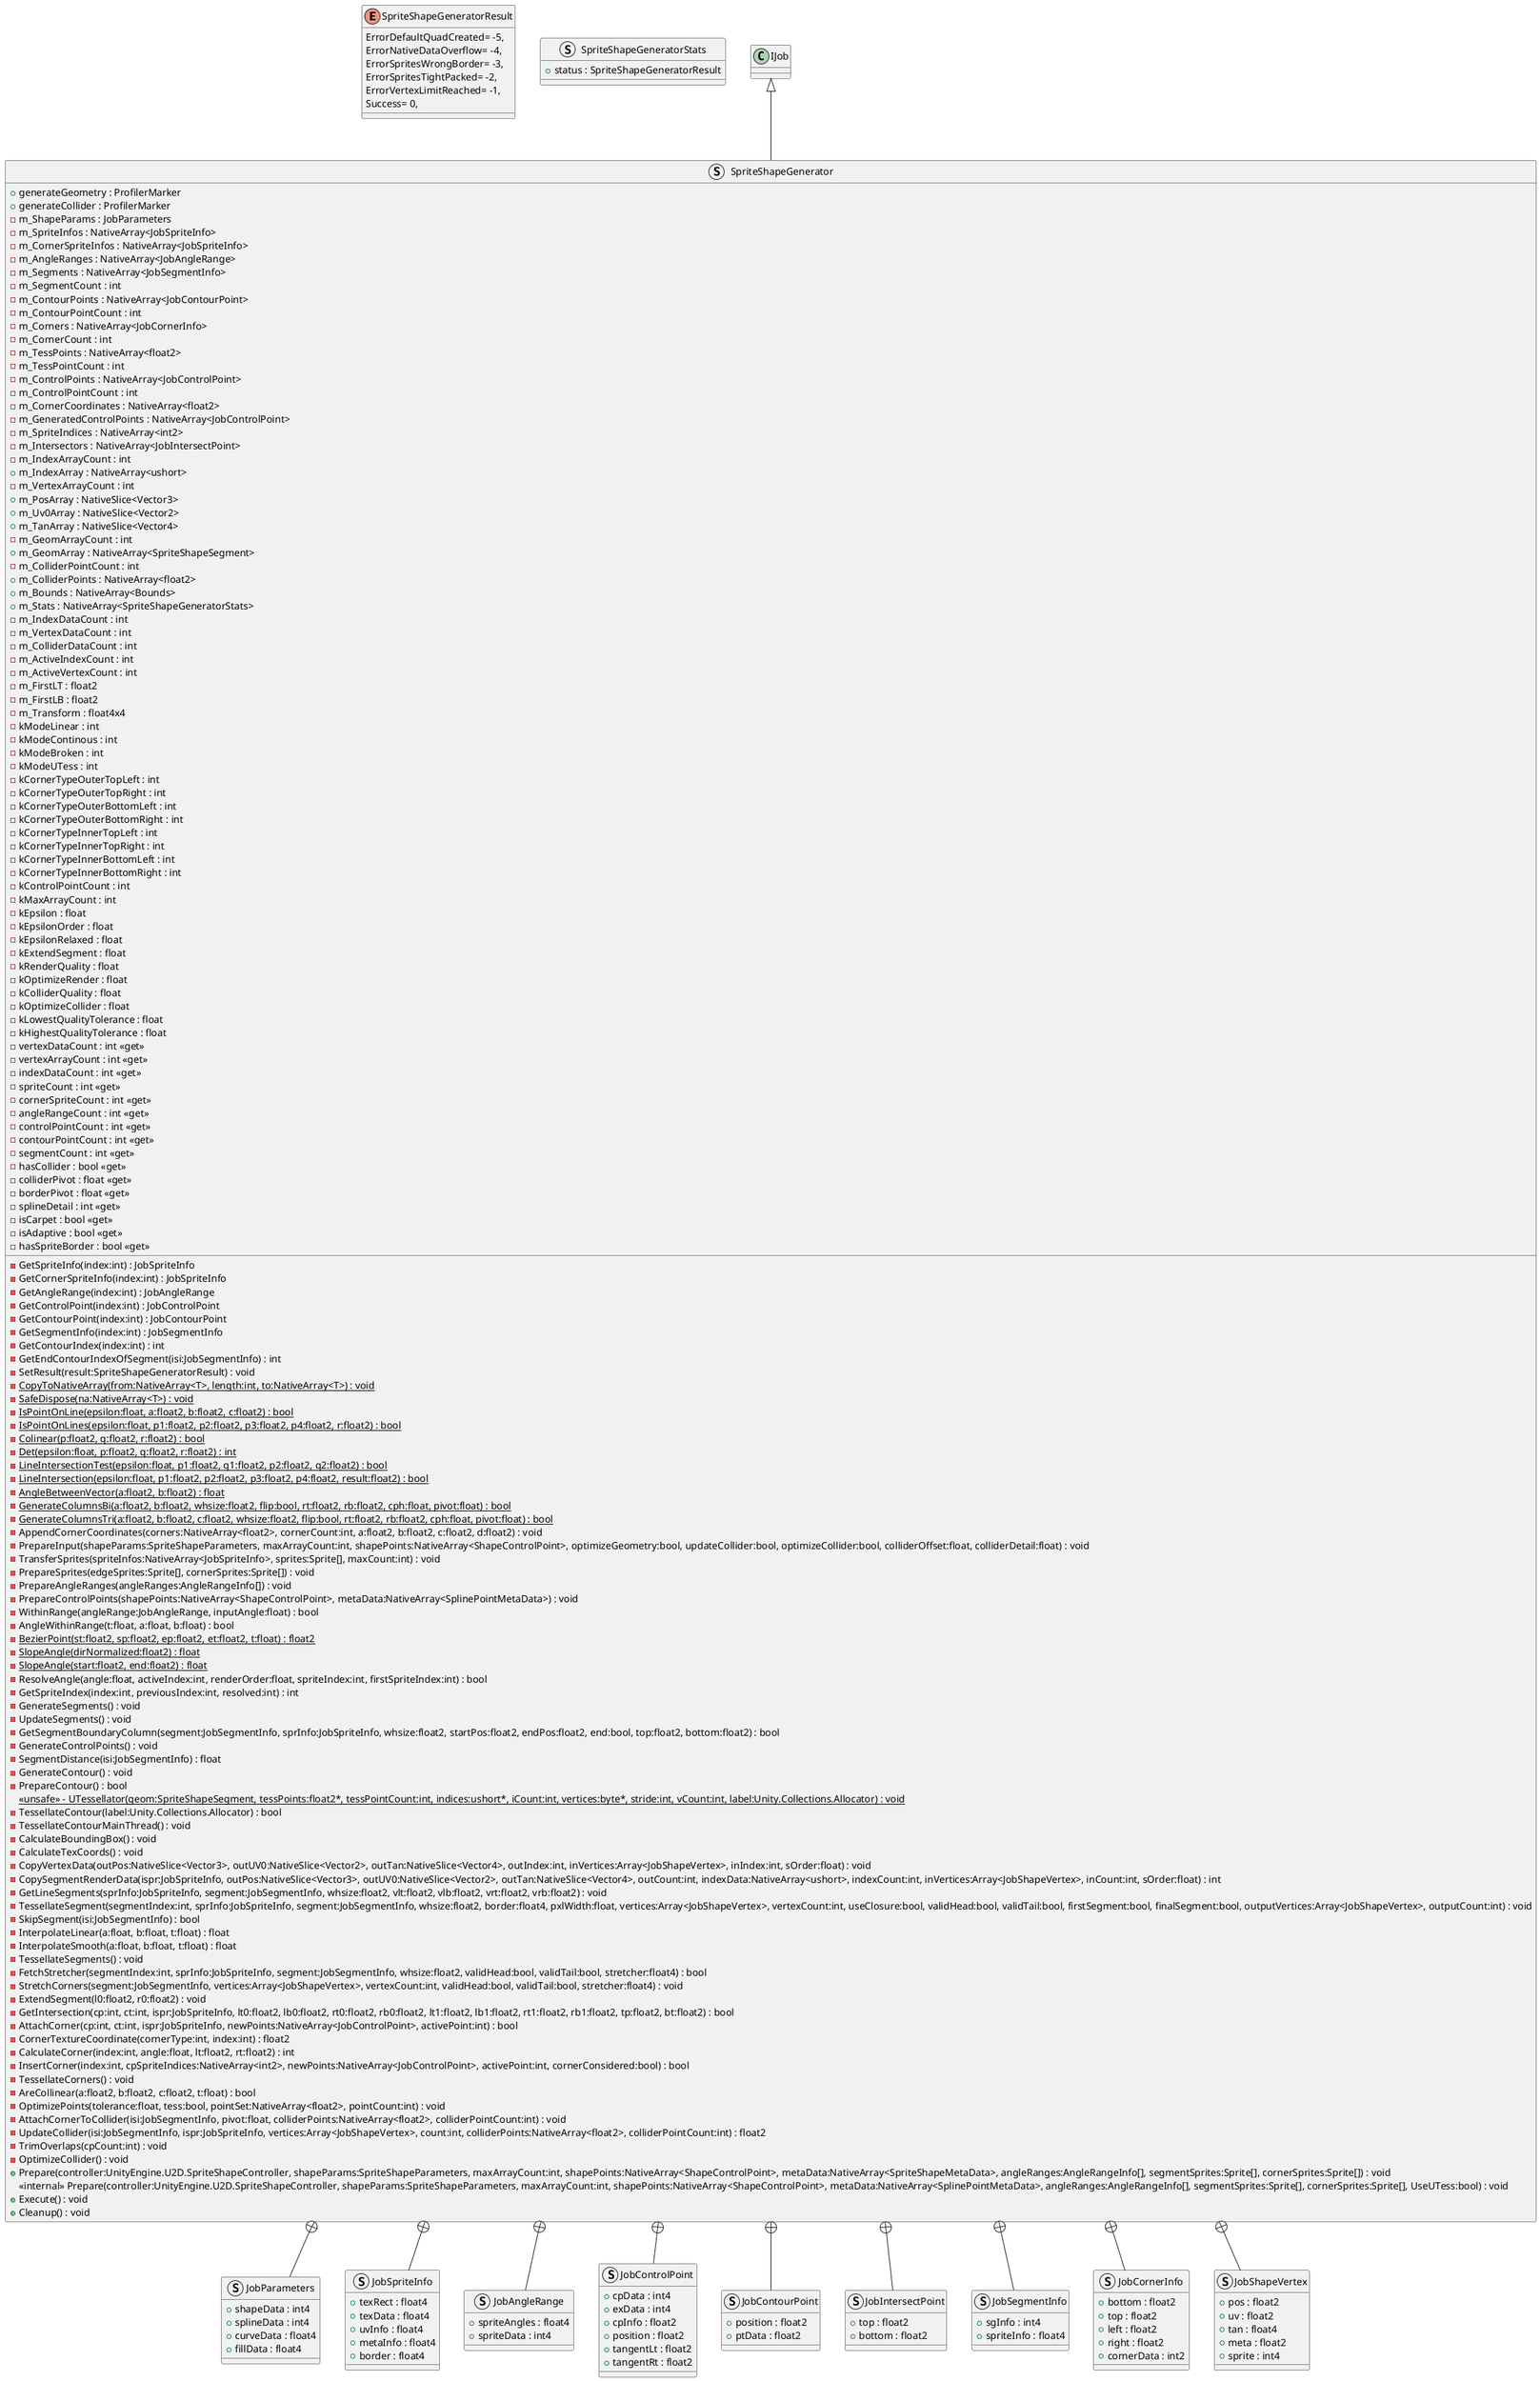@startuml
enum SpriteShapeGeneratorResult {
    ErrorDefaultQuadCreated= -5,
    ErrorNativeDataOverflow= -4,
    ErrorSpritesWrongBorder= -3,
    ErrorSpritesTightPacked= -2,
    ErrorVertexLimitReached= -1,
    Success= 0,
}
struct SpriteShapeGeneratorStats {
    + status : SpriteShapeGeneratorResult
}
struct SpriteShapeGenerator {
    + generateGeometry : ProfilerMarker
    + generateCollider : ProfilerMarker
    - m_ShapeParams : JobParameters
    - m_SpriteInfos : NativeArray<JobSpriteInfo>
    - m_CornerSpriteInfos : NativeArray<JobSpriteInfo>
    - m_AngleRanges : NativeArray<JobAngleRange>
    - m_Segments : NativeArray<JobSegmentInfo>
    - m_SegmentCount : int
    - m_ContourPoints : NativeArray<JobContourPoint>
    - m_ContourPointCount : int
    - m_Corners : NativeArray<JobCornerInfo>
    - m_CornerCount : int
    - m_TessPoints : NativeArray<float2>
    - m_TessPointCount : int
    - m_ControlPoints : NativeArray<JobControlPoint>
    - m_ControlPointCount : int
    - m_CornerCoordinates : NativeArray<float2>
    - m_GeneratedControlPoints : NativeArray<JobControlPoint>
    - m_SpriteIndices : NativeArray<int2>
    - m_Intersectors : NativeArray<JobIntersectPoint>
    - m_IndexArrayCount : int
    + m_IndexArray : NativeArray<ushort>
    - m_VertexArrayCount : int
    + m_PosArray : NativeSlice<Vector3>
    + m_Uv0Array : NativeSlice<Vector2>
    + m_TanArray : NativeSlice<Vector4>
    - m_GeomArrayCount : int
    + m_GeomArray : NativeArray<SpriteShapeSegment>
    - m_ColliderPointCount : int
    + m_ColliderPoints : NativeArray<float2>
    + m_Bounds : NativeArray<Bounds>
    + m_Stats : NativeArray<SpriteShapeGeneratorStats>
    - m_IndexDataCount : int
    - m_VertexDataCount : int
    - m_ColliderDataCount : int
    - m_ActiveIndexCount : int
    - m_ActiveVertexCount : int
    - m_FirstLT : float2
    - m_FirstLB : float2
    - m_Transform : float4x4
    - kModeLinear : int
    - kModeContinous : int
    - kModeBroken : int
    - kModeUTess : int
    - kCornerTypeOuterTopLeft : int
    - kCornerTypeOuterTopRight : int
    - kCornerTypeOuterBottomLeft : int
    - kCornerTypeOuterBottomRight : int
    - kCornerTypeInnerTopLeft : int
    - kCornerTypeInnerTopRight : int
    - kCornerTypeInnerBottomLeft : int
    - kCornerTypeInnerBottomRight : int
    - kControlPointCount : int
    - kMaxArrayCount : int
    - kEpsilon : float
    - kEpsilonOrder : float
    - kEpsilonRelaxed : float
    - kExtendSegment : float
    - kRenderQuality : float
    - kOptimizeRender : float
    - kColliderQuality : float
    - kOptimizeCollider : float
    - kLowestQualityTolerance : float
    - kHighestQualityTolerance : float
    - vertexDataCount : int <<get>>
    - vertexArrayCount : int <<get>>
    - indexDataCount : int <<get>>
    - spriteCount : int <<get>>
    - cornerSpriteCount : int <<get>>
    - angleRangeCount : int <<get>>
    - controlPointCount : int <<get>>
    - contourPointCount : int <<get>>
    - segmentCount : int <<get>>
    - hasCollider : bool <<get>>
    - colliderPivot : float <<get>>
    - borderPivot : float <<get>>
    - splineDetail : int <<get>>
    - isCarpet : bool <<get>>
    - isAdaptive : bool <<get>>
    - hasSpriteBorder : bool <<get>>
    - GetSpriteInfo(index:int) : JobSpriteInfo
    - GetCornerSpriteInfo(index:int) : JobSpriteInfo
    - GetAngleRange(index:int) : JobAngleRange
    - GetControlPoint(index:int) : JobControlPoint
    - GetContourPoint(index:int) : JobContourPoint
    - GetSegmentInfo(index:int) : JobSegmentInfo
    - GetContourIndex(index:int) : int
    - GetEndContourIndexOfSegment(isi:JobSegmentInfo) : int
    - SetResult(result:SpriteShapeGeneratorResult) : void
    {static} - CopyToNativeArray(from:NativeArray<T>, length:int, to:NativeArray<T>) : void
    {static} - SafeDispose(na:NativeArray<T>) : void
    {static} - IsPointOnLine(epsilon:float, a:float2, b:float2, c:float2) : bool
    {static} - IsPointOnLines(epsilon:float, p1:float2, p2:float2, p3:float2, p4:float2, r:float2) : bool
    {static} - Colinear(p:float2, q:float2, r:float2) : bool
    {static} - Det(epsilon:float, p:float2, q:float2, r:float2) : int
    {static} - LineIntersectionTest(epsilon:float, p1:float2, q1:float2, p2:float2, q2:float2) : bool
    {static} - LineIntersection(epsilon:float, p1:float2, p2:float2, p3:float2, p4:float2, result:float2) : bool
    {static} - AngleBetweenVector(a:float2, b:float2) : float
    {static} - GenerateColumnsBi(a:float2, b:float2, whsize:float2, flip:bool, rt:float2, rb:float2, cph:float, pivot:float) : bool
    {static} - GenerateColumnsTri(a:float2, b:float2, c:float2, whsize:float2, flip:bool, rt:float2, rb:float2, cph:float, pivot:float) : bool
    - AppendCornerCoordinates(corners:NativeArray<float2>, cornerCount:int, a:float2, b:float2, c:float2, d:float2) : void
    - PrepareInput(shapeParams:SpriteShapeParameters, maxArrayCount:int, shapePoints:NativeArray<ShapeControlPoint>, optimizeGeometry:bool, updateCollider:bool, optimizeCollider:bool, colliderOffset:float, colliderDetail:float) : void
    - TransferSprites(spriteInfos:NativeArray<JobSpriteInfo>, sprites:Sprite[], maxCount:int) : void
    - PrepareSprites(edgeSprites:Sprite[], cornerSprites:Sprite[]) : void
    - PrepareAngleRanges(angleRanges:AngleRangeInfo[]) : void
    - PrepareControlPoints(shapePoints:NativeArray<ShapeControlPoint>, metaData:NativeArray<SplinePointMetaData>) : void
    - WithinRange(angleRange:JobAngleRange, inputAngle:float) : bool
    - AngleWithinRange(t:float, a:float, b:float) : bool
    {static} - BezierPoint(st:float2, sp:float2, ep:float2, et:float2, t:float) : float2
    {static} - SlopeAngle(dirNormalized:float2) : float
    {static} - SlopeAngle(start:float2, end:float2) : float
    - ResolveAngle(angle:float, activeIndex:int, renderOrder:float, spriteIndex:int, firstSpriteIndex:int) : bool
    - GetSpriteIndex(index:int, previousIndex:int, resolved:int) : int
    - GenerateSegments() : void
    - UpdateSegments() : void
    - GetSegmentBoundaryColumn(segment:JobSegmentInfo, sprInfo:JobSpriteInfo, whsize:float2, startPos:float2, endPos:float2, end:bool, top:float2, bottom:float2) : bool
    - GenerateControlPoints() : void
    - SegmentDistance(isi:JobSegmentInfo) : float
    - GenerateContour() : void
    - PrepareContour() : bool
    {static} <<unsafe>> - UTessellator(geom:SpriteShapeSegment, tessPoints:float2*, tessPointCount:int, indices:ushort*, iCount:int, vertices:byte*, stride:int, vCount:int, label:Unity.Collections.Allocator) : void
    - TessellateContour(label:Unity.Collections.Allocator) : bool
    - TessellateContourMainThread() : void
    - CalculateBoundingBox() : void
    - CalculateTexCoords() : void
    - CopyVertexData(outPos:NativeSlice<Vector3>, outUV0:NativeSlice<Vector2>, outTan:NativeSlice<Vector4>, outIndex:int, inVertices:Array<JobShapeVertex>, inIndex:int, sOrder:float) : void
    - CopySegmentRenderData(ispr:JobSpriteInfo, outPos:NativeSlice<Vector3>, outUV0:NativeSlice<Vector2>, outTan:NativeSlice<Vector4>, outCount:int, indexData:NativeArray<ushort>, indexCount:int, inVertices:Array<JobShapeVertex>, inCount:int, sOrder:float) : int
    - GetLineSegments(sprInfo:JobSpriteInfo, segment:JobSegmentInfo, whsize:float2, vlt:float2, vlb:float2, vrt:float2, vrb:float2) : void
    - TessellateSegment(segmentIndex:int, sprInfo:JobSpriteInfo, segment:JobSegmentInfo, whsize:float2, border:float4, pxlWidth:float, vertices:Array<JobShapeVertex>, vertexCount:int, useClosure:bool, validHead:bool, validTail:bool, firstSegment:bool, finalSegment:bool, outputVertices:Array<JobShapeVertex>, outputCount:int) : void
    - SkipSegment(isi:JobSegmentInfo) : bool
    - InterpolateLinear(a:float, b:float, t:float) : float
    - InterpolateSmooth(a:float, b:float, t:float) : float
    - TessellateSegments() : void
    - FetchStretcher(segmentIndex:int, sprInfo:JobSpriteInfo, segment:JobSegmentInfo, whsize:float2, validHead:bool, validTail:bool, stretcher:float4) : bool
    - StretchCorners(segment:JobSegmentInfo, vertices:Array<JobShapeVertex>, vertexCount:int, validHead:bool, validTail:bool, stretcher:float4) : void
    - ExtendSegment(l0:float2, r0:float2) : void
    - GetIntersection(cp:int, ct:int, ispr:JobSpriteInfo, lt0:float2, lb0:float2, rt0:float2, rb0:float2, lt1:float2, lb1:float2, rt1:float2, rb1:float2, tp:float2, bt:float2) : bool
    - AttachCorner(cp:int, ct:int, ispr:JobSpriteInfo, newPoints:NativeArray<JobControlPoint>, activePoint:int) : bool
    - CornerTextureCoordinate(cornerType:int, index:int) : float2
    - CalculateCorner(index:int, angle:float, lt:float2, rt:float2) : int
    - InsertCorner(index:int, cpSpriteIndices:NativeArray<int2>, newPoints:NativeArray<JobControlPoint>, activePoint:int, cornerConsidered:bool) : bool
    - TessellateCorners() : void
    - AreCollinear(a:float2, b:float2, c:float2, t:float) : bool
    - OptimizePoints(tolerance:float, tess:bool, pointSet:NativeArray<float2>, pointCount:int) : void
    - AttachCornerToCollider(isi:JobSegmentInfo, pivot:float, colliderPoints:NativeArray<float2>, colliderPointCount:int) : void
    - UpdateCollider(isi:JobSegmentInfo, ispr:JobSpriteInfo, vertices:Array<JobShapeVertex>, count:int, colliderPoints:NativeArray<float2>, colliderPointCount:int) : float2
    - TrimOverlaps(cpCount:int) : void
    - OptimizeCollider() : void
    + Prepare(controller:UnityEngine.U2D.SpriteShapeController, shapeParams:SpriteShapeParameters, maxArrayCount:int, shapePoints:NativeArray<ShapeControlPoint>, metaData:NativeArray<SpriteShapeMetaData>, angleRanges:AngleRangeInfo[], segmentSprites:Sprite[], cornerSprites:Sprite[]) : void
    <<internal>> Prepare(controller:UnityEngine.U2D.SpriteShapeController, shapeParams:SpriteShapeParameters, maxArrayCount:int, shapePoints:NativeArray<ShapeControlPoint>, metaData:NativeArray<SplinePointMetaData>, angleRanges:AngleRangeInfo[], segmentSprites:Sprite[], cornerSprites:Sprite[], UseUTess:bool) : void
    + Execute() : void
    + Cleanup() : void
}
struct JobParameters {
    + shapeData : int4
    + splineData : int4
    + curveData : float4
    + fillData : float4
}
struct JobSpriteInfo {
    + texRect : float4
    + texData : float4
    + uvInfo : float4
    + metaInfo : float4
    + border : float4
}
struct JobAngleRange {
    + spriteAngles : float4
    + spriteData : int4
}
struct JobControlPoint {
    + cpData : int4
    + exData : int4
    + cpInfo : float2
    + position : float2
    + tangentLt : float2
    + tangentRt : float2
}
struct JobContourPoint {
    + position : float2
    + ptData : float2
}
struct JobIntersectPoint {
    + top : float2
    + bottom : float2
}
struct JobSegmentInfo {
    + sgInfo : int4
    + spriteInfo : float4
}
struct JobCornerInfo {
    + bottom : float2
    + top : float2
    + left : float2
    + right : float2
    + cornerData : int2
}
struct JobShapeVertex {
    + pos : float2
    + uv : float2
    + tan : float4
    + meta : float2
    + sprite : int4
}
IJob <|-- SpriteShapeGenerator
SpriteShapeGenerator +-- JobParameters
SpriteShapeGenerator +-- JobSpriteInfo
SpriteShapeGenerator +-- JobAngleRange
SpriteShapeGenerator +-- JobControlPoint
SpriteShapeGenerator +-- JobContourPoint
SpriteShapeGenerator +-- JobIntersectPoint
SpriteShapeGenerator +-- JobSegmentInfo
SpriteShapeGenerator +-- JobCornerInfo
SpriteShapeGenerator +-- JobShapeVertex
@enduml
